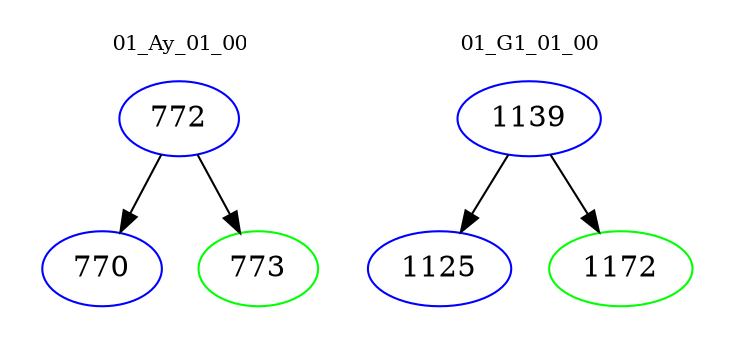 digraph{
subgraph cluster_0 {
color = white
label = "01_Ay_01_00";
fontsize=10;
T0_772 [label="772", color="blue"]
T0_772 -> T0_770 [color="black"]
T0_770 [label="770", color="blue"]
T0_772 -> T0_773 [color="black"]
T0_773 [label="773", color="green"]
}
subgraph cluster_1 {
color = white
label = "01_G1_01_00";
fontsize=10;
T1_1139 [label="1139", color="blue"]
T1_1139 -> T1_1125 [color="black"]
T1_1125 [label="1125", color="blue"]
T1_1139 -> T1_1172 [color="black"]
T1_1172 [label="1172", color="green"]
}
}
